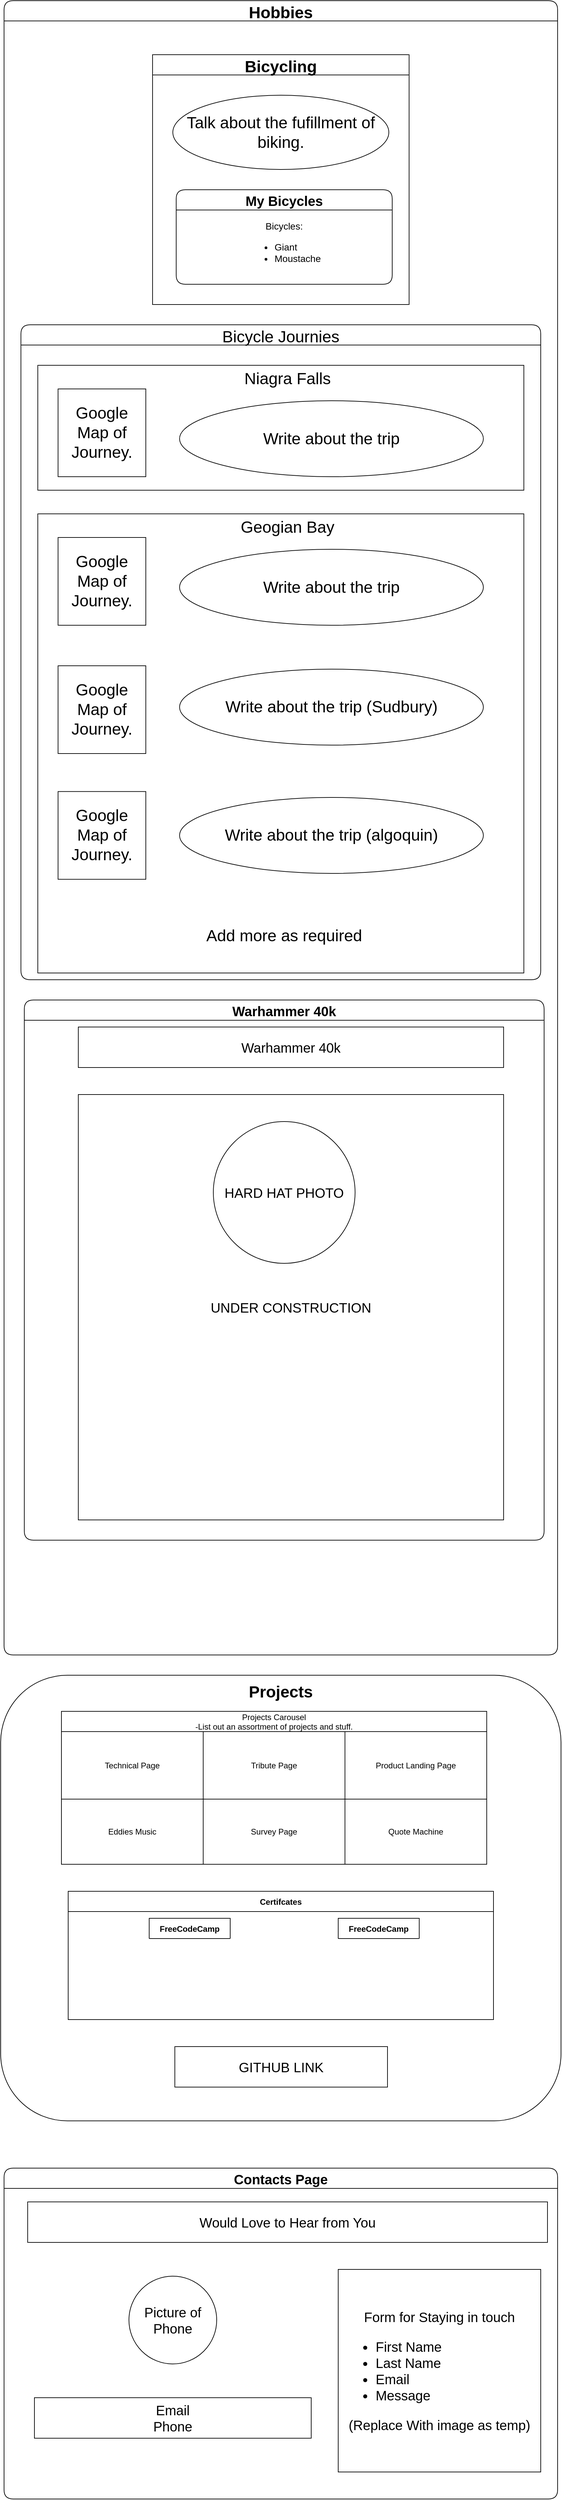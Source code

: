 <mxfile version="16.5.1" type="device"><diagram id="LPRrVATUWI5XXBydHyqQ" name="Page-1"><mxGraphModel dx="1102" dy="4165" grid="1" gridSize="10" guides="1" tooltips="1" connect="1" arrows="1" fold="1" page="1" pageScale="1" pageWidth="850" pageHeight="1100" math="0" shadow="0"><root><mxCell id="0"/><mxCell id="1" parent="0"/><mxCell id="mSmsu22gDlDDkb20kIH2-54" value="" style="group" vertex="1" connectable="0" parent="1"><mxGeometry x="10" y="10" width="830" height="660" as="geometry"/></mxCell><mxCell id="mSmsu22gDlDDkb20kIH2-1" value="" style="rounded=1;whiteSpace=wrap;html=1;" vertex="1" parent="mSmsu22gDlDDkb20kIH2-54"><mxGeometry width="830" height="660.0" as="geometry"/></mxCell><mxCell id="mSmsu22gDlDDkb20kIH2-18" value="Projects Carousel&#10;-List out an assortment of projects and stuff." style="shape=table;startSize=30;container=1;collapsible=0;childLayout=tableLayout;" vertex="1" parent="mSmsu22gDlDDkb20kIH2-54"><mxGeometry x="90" y="53.5" width="630" height="226.5" as="geometry"/></mxCell><mxCell id="mSmsu22gDlDDkb20kIH2-19" value="" style="shape=tableRow;horizontal=0;startSize=0;swimlaneHead=0;swimlaneBody=0;top=0;left=0;bottom=0;right=0;collapsible=0;dropTarget=0;fillColor=none;points=[[0,0.5],[1,0.5]];portConstraint=eastwest;" vertex="1" parent="mSmsu22gDlDDkb20kIH2-18"><mxGeometry y="30" width="630" height="100" as="geometry"/></mxCell><mxCell id="mSmsu22gDlDDkb20kIH2-20" value="Technical Page" style="shape=partialRectangle;html=1;whiteSpace=wrap;connectable=0;overflow=hidden;fillColor=none;top=0;left=0;bottom=0;right=0;pointerEvents=1;" vertex="1" parent="mSmsu22gDlDDkb20kIH2-19"><mxGeometry width="210" height="100" as="geometry"><mxRectangle width="210" height="100" as="alternateBounds"/></mxGeometry></mxCell><mxCell id="mSmsu22gDlDDkb20kIH2-21" value="Tribute Page" style="shape=partialRectangle;html=1;whiteSpace=wrap;connectable=0;overflow=hidden;fillColor=none;top=0;left=0;bottom=0;right=0;pointerEvents=1;" vertex="1" parent="mSmsu22gDlDDkb20kIH2-19"><mxGeometry x="210" width="210" height="100" as="geometry"><mxRectangle width="210" height="100" as="alternateBounds"/></mxGeometry></mxCell><mxCell id="mSmsu22gDlDDkb20kIH2-22" value="Product Landing Page" style="shape=partialRectangle;html=1;whiteSpace=wrap;connectable=0;overflow=hidden;fillColor=none;top=0;left=0;bottom=0;right=0;pointerEvents=1;" vertex="1" parent="mSmsu22gDlDDkb20kIH2-19"><mxGeometry x="420" width="210" height="100" as="geometry"><mxRectangle width="210" height="100" as="alternateBounds"/></mxGeometry></mxCell><mxCell id="mSmsu22gDlDDkb20kIH2-23" value="" style="shape=tableRow;horizontal=0;startSize=0;swimlaneHead=0;swimlaneBody=0;top=0;left=0;bottom=0;right=0;collapsible=0;dropTarget=0;fillColor=none;points=[[0,0.5],[1,0.5]];portConstraint=eastwest;" vertex="1" parent="mSmsu22gDlDDkb20kIH2-18"><mxGeometry y="130" width="630" height="97" as="geometry"/></mxCell><mxCell id="mSmsu22gDlDDkb20kIH2-24" value="Eddies Music" style="shape=partialRectangle;html=1;whiteSpace=wrap;connectable=0;overflow=hidden;fillColor=none;top=0;left=0;bottom=0;right=0;pointerEvents=1;" vertex="1" parent="mSmsu22gDlDDkb20kIH2-23"><mxGeometry width="210" height="97" as="geometry"><mxRectangle width="210" height="97" as="alternateBounds"/></mxGeometry></mxCell><mxCell id="mSmsu22gDlDDkb20kIH2-25" value="Survey Page" style="shape=partialRectangle;html=1;whiteSpace=wrap;connectable=0;overflow=hidden;fillColor=none;top=0;left=0;bottom=0;right=0;pointerEvents=1;" vertex="1" parent="mSmsu22gDlDDkb20kIH2-23"><mxGeometry x="210" width="210" height="97" as="geometry"><mxRectangle width="210" height="97" as="alternateBounds"/></mxGeometry></mxCell><mxCell id="mSmsu22gDlDDkb20kIH2-26" value="Quote Machine" style="shape=partialRectangle;html=1;whiteSpace=wrap;connectable=0;overflow=hidden;fillColor=none;top=0;left=0;bottom=0;right=0;pointerEvents=1;" vertex="1" parent="mSmsu22gDlDDkb20kIH2-23"><mxGeometry x="420" width="210" height="97" as="geometry"><mxRectangle width="210" height="97" as="alternateBounds"/></mxGeometry></mxCell><mxCell id="mSmsu22gDlDDkb20kIH2-64" value="FreeCodeCamp" style="swimlane;fontFamily=Helvetica;fontSize=12;fontColor=default;startSize=30;strokeColor=default;strokeWidth=1;fillColor=default;" vertex="1" collapsed="1" parent="mSmsu22gDlDDkb20kIH2-54"><mxGeometry x="220" y="360" width="120" height="30" as="geometry"><mxRectangle x="220" y="360" width="120" height="140" as="alternateBounds"/></mxGeometry></mxCell><mxCell id="mSmsu22gDlDDkb20kIH2-88" value="Responsive Web Design Certifcate" style="text;html=1;strokeColor=none;fillColor=none;align=center;verticalAlign=middle;whiteSpace=wrap;rounded=0;fontFamily=Helvetica;fontSize=12;fontColor=default;startSize=30;" vertex="1" parent="mSmsu22gDlDDkb20kIH2-64"><mxGeometry x="30" y="60" width="60" height="30" as="geometry"/></mxCell><mxCell id="mSmsu22gDlDDkb20kIH2-90" value="" style="group" vertex="1" connectable="0" parent="mSmsu22gDlDDkb20kIH2-54"><mxGeometry x="500" y="360" width="120" height="140" as="geometry"/></mxCell><mxCell id="mSmsu22gDlDDkb20kIH2-85" value="FreeCodeCamp" style="swimlane;fontFamily=Helvetica;fontSize=12;fontColor=default;startSize=30;strokeColor=default;strokeWidth=1;fillColor=default;" vertex="1" collapsed="1" parent="mSmsu22gDlDDkb20kIH2-90"><mxGeometry width="120" height="30" as="geometry"><mxRectangle width="120" height="140" as="alternateBounds"/></mxGeometry></mxCell><mxCell id="mSmsu22gDlDDkb20kIH2-87" value="JS Algorithms and Data Structures Certification" style="text;html=1;strokeColor=none;fillColor=none;align=center;verticalAlign=middle;whiteSpace=wrap;rounded=0;fontFamily=Helvetica;fontSize=12;fontColor=default;startSize=30;" vertex="1" parent="mSmsu22gDlDDkb20kIH2-85"><mxGeometry x="30" y="60" width="60" height="30" as="geometry"/></mxCell><mxCell id="mSmsu22gDlDDkb20kIH2-59" value="Certifcates" style="swimlane;fontFamily=Helvetica;fontSize=12;fontColor=default;startSize=30;strokeColor=default;fillColor=default;" vertex="1" parent="mSmsu22gDlDDkb20kIH2-54"><mxGeometry x="100" y="320" width="630" height="190" as="geometry"/></mxCell><mxCell id="mSmsu22gDlDDkb20kIH2-93" value="&lt;b&gt;&lt;font style=&quot;font-size: 24px&quot;&gt;Projects&lt;/font&gt;&lt;/b&gt;" style="text;html=1;strokeColor=none;fillColor=none;align=center;verticalAlign=middle;whiteSpace=wrap;rounded=0;fontFamily=Helvetica;fontSize=12;fontColor=default;startSize=30;" vertex="1" parent="mSmsu22gDlDDkb20kIH2-54"><mxGeometry x="385" y="10" width="60" height="30" as="geometry"/></mxCell><mxCell id="mSmsu22gDlDDkb20kIH2-142" value="GITHUB LINK" style="rounded=0;whiteSpace=wrap;html=1;fontFamily=Helvetica;fontSize=20;fontColor=default;startSize=30;strokeColor=default;strokeWidth=1;fillColor=default;" vertex="1" parent="mSmsu22gDlDDkb20kIH2-54"><mxGeometry x="258" y="550" width="315" height="60" as="geometry"/></mxCell><mxCell id="mSmsu22gDlDDkb20kIH2-95" value="Hobbies" style="swimlane;fontFamily=Helvetica;fontSize=24;fontColor=default;startSize=30;strokeColor=default;strokeWidth=1;fillColor=default;rounded=1;" vertex="1" parent="1"><mxGeometry x="15" y="-2470" width="820" height="2450" as="geometry"><mxRectangle x="10" y="-1900" width="110" height="30" as="alternateBounds"/></mxGeometry></mxCell><mxCell id="mSmsu22gDlDDkb20kIH2-102" value="My Bicycles" style="shape=table;startSize=30;container=1;collapsible=0;childLayout=tableLayout;rounded=1;fontFamily=Helvetica;fontSize=20;fontColor=default;strokeColor=default;strokeWidth=1;fillColor=default;fontStyle=1" vertex="1" parent="mSmsu22gDlDDkb20kIH2-95"><mxGeometry x="255" y="280" width="320" height="140" as="geometry"/></mxCell><mxCell id="mSmsu22gDlDDkb20kIH2-103" value="" style="shape=tableRow;horizontal=0;startSize=0;swimlaneHead=0;swimlaneBody=0;top=0;left=0;bottom=0;right=0;collapsible=0;dropTarget=0;fillColor=none;points=[[0,0.5],[1,0.5]];portConstraint=eastwest;rounded=1;fontFamily=Helvetica;fontSize=14;fontColor=default;strokeColor=default;strokeWidth=1;" vertex="1" parent="mSmsu22gDlDDkb20kIH2-102"><mxGeometry y="30" width="320" height="110" as="geometry"/></mxCell><mxCell id="mSmsu22gDlDDkb20kIH2-104" value="Bicycles:&lt;br&gt;&lt;ul&gt;&lt;li style=&quot;text-align: left&quot;&gt;Giant&lt;/li&gt;&lt;li&gt;Moustache&lt;/li&gt;&lt;/ul&gt;" style="shape=partialRectangle;html=1;whiteSpace=wrap;connectable=0;overflow=hidden;fillColor=none;top=0;left=0;bottom=0;right=0;pointerEvents=1;rounded=1;fontFamily=Helvetica;fontSize=14;fontColor=default;startSize=30;strokeColor=default;strokeWidth=1;" vertex="1" parent="mSmsu22gDlDDkb20kIH2-103"><mxGeometry width="320" height="110" as="geometry"><mxRectangle width="320" height="110" as="alternateBounds"/></mxGeometry></mxCell><mxCell id="mSmsu22gDlDDkb20kIH2-105" value="Bicycle Journies" style="shape=table;startSize=30;container=1;collapsible=0;childLayout=tableLayout;rounded=1;fontFamily=Helvetica;fontSize=24;fontColor=default;strokeColor=default;strokeWidth=1;fillColor=default;" vertex="1" parent="mSmsu22gDlDDkb20kIH2-95"><mxGeometry x="25" y="480" width="770" height="970" as="geometry"/></mxCell><mxCell id="mSmsu22gDlDDkb20kIH2-106" value="" style="shape=tableRow;horizontal=0;startSize=0;swimlaneHead=0;swimlaneBody=0;top=0;left=0;bottom=0;right=0;collapsible=0;dropTarget=0;fillColor=none;points=[[0,0.5],[1,0.5]];portConstraint=eastwest;rounded=1;fontFamily=Helvetica;fontSize=24;fontColor=default;strokeColor=default;strokeWidth=1;" vertex="1" parent="mSmsu22gDlDDkb20kIH2-105"><mxGeometry y="30" width="770" height="940" as="geometry"/></mxCell><mxCell id="mSmsu22gDlDDkb20kIH2-107" value="" style="shape=partialRectangle;html=1;whiteSpace=wrap;connectable=0;overflow=hidden;fillColor=none;top=0;left=0;bottom=0;right=0;pointerEvents=1;rounded=1;fontFamily=Helvetica;fontSize=24;fontColor=default;startSize=30;strokeColor=default;strokeWidth=1;" vertex="1" parent="mSmsu22gDlDDkb20kIH2-106"><mxGeometry width="770" height="940" as="geometry"><mxRectangle width="770" height="940" as="alternateBounds"/></mxGeometry></mxCell><mxCell id="mSmsu22gDlDDkb20kIH2-117" value="" style="group" vertex="1" connectable="0" parent="mSmsu22gDlDDkb20kIH2-95"><mxGeometry x="50" y="540" width="720" height="185" as="geometry"/></mxCell><mxCell id="mSmsu22gDlDDkb20kIH2-119" value="" style="group" vertex="1" connectable="0" parent="mSmsu22gDlDDkb20kIH2-117"><mxGeometry width="720" height="185" as="geometry"/></mxCell><mxCell id="mSmsu22gDlDDkb20kIH2-111" value="" style="rounded=0;whiteSpace=wrap;html=1;fontFamily=Helvetica;fontSize=24;fontColor=default;startSize=30;strokeColor=default;strokeWidth=1;fillColor=default;" vertex="1" parent="mSmsu22gDlDDkb20kIH2-119"><mxGeometry width="720" height="185" as="geometry"/></mxCell><mxCell id="mSmsu22gDlDDkb20kIH2-113" value="Niagra Falls" style="text;html=1;strokeColor=none;fillColor=none;align=center;verticalAlign=middle;whiteSpace=wrap;rounded=0;fontFamily=Helvetica;fontSize=24;fontColor=default;startSize=30;" vertex="1" parent="mSmsu22gDlDDkb20kIH2-119"><mxGeometry x="280" y="5" width="180" height="30" as="geometry"/></mxCell><mxCell id="mSmsu22gDlDDkb20kIH2-114" value="Google Map of Journey." style="whiteSpace=wrap;html=1;aspect=fixed;rounded=0;fontFamily=Helvetica;fontSize=24;fontColor=default;startSize=30;strokeColor=default;strokeWidth=1;fillColor=default;" vertex="1" parent="mSmsu22gDlDDkb20kIH2-119"><mxGeometry x="30" y="35" width="130" height="130" as="geometry"/></mxCell><mxCell id="mSmsu22gDlDDkb20kIH2-115" value="Write about the trip" style="ellipse;whiteSpace=wrap;html=1;rounded=0;fontFamily=Helvetica;fontSize=24;fontColor=default;startSize=30;strokeColor=default;strokeWidth=1;fillColor=default;" vertex="1" parent="mSmsu22gDlDDkb20kIH2-119"><mxGeometry x="210" y="52.5" width="450" height="112.5" as="geometry"/></mxCell><mxCell id="mSmsu22gDlDDkb20kIH2-137" value="" style="group" vertex="1" connectable="0" parent="mSmsu22gDlDDkb20kIH2-95"><mxGeometry x="50" y="760" width="720" height="680" as="geometry"/></mxCell><mxCell id="mSmsu22gDlDDkb20kIH2-125" value="" style="rounded=0;whiteSpace=wrap;html=1;fontFamily=Helvetica;fontSize=24;fontColor=default;startSize=30;strokeColor=default;strokeWidth=1;fillColor=default;" vertex="1" parent="mSmsu22gDlDDkb20kIH2-137"><mxGeometry width="720" height="680" as="geometry"/></mxCell><mxCell id="mSmsu22gDlDDkb20kIH2-126" value="Geogian Bay" style="text;html=1;strokeColor=none;fillColor=none;align=center;verticalAlign=middle;whiteSpace=wrap;rounded=0;fontFamily=Helvetica;fontSize=24;fontColor=default;startSize=30;" vertex="1" parent="mSmsu22gDlDDkb20kIH2-137"><mxGeometry x="280" y="5" width="180" height="30" as="geometry"/></mxCell><mxCell id="mSmsu22gDlDDkb20kIH2-127" value="Google Map of Journey." style="whiteSpace=wrap;html=1;aspect=fixed;rounded=0;fontFamily=Helvetica;fontSize=24;fontColor=default;startSize=30;strokeColor=default;strokeWidth=1;fillColor=default;" vertex="1" parent="mSmsu22gDlDDkb20kIH2-137"><mxGeometry x="30" y="35" width="130" height="130" as="geometry"/></mxCell><mxCell id="mSmsu22gDlDDkb20kIH2-128" value="Write about the trip" style="ellipse;whiteSpace=wrap;html=1;rounded=0;fontFamily=Helvetica;fontSize=24;fontColor=default;startSize=30;strokeColor=default;strokeWidth=1;fillColor=default;" vertex="1" parent="mSmsu22gDlDDkb20kIH2-137"><mxGeometry x="210" y="52.5" width="450" height="112.5" as="geometry"/></mxCell><mxCell id="mSmsu22gDlDDkb20kIH2-132" value="Write about the trip (Sudbury)" style="ellipse;whiteSpace=wrap;html=1;rounded=0;fontFamily=Helvetica;fontSize=24;fontColor=default;startSize=30;strokeColor=default;strokeWidth=1;fillColor=default;" vertex="1" parent="mSmsu22gDlDDkb20kIH2-137"><mxGeometry x="210" y="230" width="450" height="112.5" as="geometry"/></mxCell><mxCell id="mSmsu22gDlDDkb20kIH2-133" value="Google Map of Journey." style="whiteSpace=wrap;html=1;aspect=fixed;rounded=0;fontFamily=Helvetica;fontSize=24;fontColor=default;startSize=30;strokeColor=default;strokeWidth=1;fillColor=default;" vertex="1" parent="mSmsu22gDlDDkb20kIH2-137"><mxGeometry x="30" y="225" width="130" height="130" as="geometry"/></mxCell><mxCell id="mSmsu22gDlDDkb20kIH2-134" value="Write about the trip (algoquin)" style="ellipse;whiteSpace=wrap;html=1;rounded=0;fontFamily=Helvetica;fontSize=24;fontColor=default;startSize=30;strokeColor=default;strokeWidth=1;fillColor=default;" vertex="1" parent="mSmsu22gDlDDkb20kIH2-137"><mxGeometry x="210" y="420" width="450" height="112.5" as="geometry"/></mxCell><mxCell id="mSmsu22gDlDDkb20kIH2-135" value="Google Map of Journey." style="whiteSpace=wrap;html=1;aspect=fixed;rounded=0;fontFamily=Helvetica;fontSize=24;fontColor=default;startSize=30;strokeColor=default;strokeWidth=1;fillColor=default;" vertex="1" parent="mSmsu22gDlDDkb20kIH2-137"><mxGeometry x="30" y="411.25" width="130" height="130" as="geometry"/></mxCell><mxCell id="mSmsu22gDlDDkb20kIH2-136" value="Add more as required&lt;br&gt;" style="text;html=1;strokeColor=none;fillColor=none;align=center;verticalAlign=middle;whiteSpace=wrap;rounded=0;fontFamily=Helvetica;fontSize=24;fontColor=default;startSize=30;" vertex="1" parent="mSmsu22gDlDDkb20kIH2-137"><mxGeometry x="240" y="610" width="250" height="30" as="geometry"/></mxCell><mxCell id="mSmsu22gDlDDkb20kIH2-139" value="Talk about the fufillment of biking." style="ellipse;whiteSpace=wrap;html=1;rounded=0;fontFamily=Helvetica;fontSize=24;fontColor=default;startSize=30;strokeColor=default;strokeWidth=1;fillColor=default;" vertex="1" parent="mSmsu22gDlDDkb20kIH2-95"><mxGeometry x="250" y="140" width="320" height="110" as="geometry"/></mxCell><mxCell id="mSmsu22gDlDDkb20kIH2-140" value="Bicycling" style="swimlane;rounded=0;fontFamily=Helvetica;fontSize=24;fontColor=default;startSize=30;strokeColor=default;strokeWidth=1;fillColor=default;" vertex="1" parent="mSmsu22gDlDDkb20kIH2-95"><mxGeometry x="220" y="80" width="380" height="370" as="geometry"/></mxCell><mxCell id="mSmsu22gDlDDkb20kIH2-156" value="" style="group" vertex="1" connectable="0" parent="mSmsu22gDlDDkb20kIH2-95"><mxGeometry x="30" y="1480" width="770" height="800" as="geometry"/></mxCell><mxCell id="mSmsu22gDlDDkb20kIH2-151" value="Warhammer 40k" style="rounded=0;whiteSpace=wrap;html=1;fontFamily=Helvetica;fontSize=20;fontColor=default;startSize=30;strokeColor=default;strokeWidth=1;fillColor=default;" vertex="1" parent="mSmsu22gDlDDkb20kIH2-156"><mxGeometry x="80" y="40" width="630" height="60" as="geometry"/></mxCell><mxCell id="mSmsu22gDlDDkb20kIH2-153" value="UNDER CONSTRUCTION" style="whiteSpace=wrap;html=1;aspect=fixed;rounded=0;fontFamily=Helvetica;fontSize=20;fontColor=default;startSize=30;strokeColor=default;strokeWidth=1;fillColor=default;" vertex="1" parent="mSmsu22gDlDDkb20kIH2-156"><mxGeometry x="80" y="140" width="630" height="630" as="geometry"/></mxCell><mxCell id="mSmsu22gDlDDkb20kIH2-154" value="HARD HAT PHOTO" style="ellipse;whiteSpace=wrap;html=1;aspect=fixed;rounded=0;fontFamily=Helvetica;fontSize=20;fontColor=default;startSize=30;strokeColor=default;strokeWidth=1;fillColor=default;" vertex="1" parent="mSmsu22gDlDDkb20kIH2-156"><mxGeometry x="280" y="180" width="210" height="210" as="geometry"/></mxCell><mxCell id="mSmsu22gDlDDkb20kIH2-155" value="Warhammer 40k" style="swimlane;rounded=1;fontFamily=Helvetica;fontSize=20;fontColor=default;startSize=30;strokeColor=default;strokeWidth=1;fillColor=default;" vertex="1" parent="mSmsu22gDlDDkb20kIH2-156"><mxGeometry width="770" height="800" as="geometry"/></mxCell><mxCell id="mSmsu22gDlDDkb20kIH2-150" value="" style="group" vertex="1" connectable="0" parent="1"><mxGeometry x="15" y="740" width="820" height="490" as="geometry"/></mxCell><mxCell id="mSmsu22gDlDDkb20kIH2-144" value="Would Love to Hear from You" style="rounded=0;whiteSpace=wrap;html=1;fontFamily=Helvetica;fontSize=20;fontColor=default;startSize=30;strokeColor=default;strokeWidth=1;fillColor=default;" vertex="1" parent="mSmsu22gDlDDkb20kIH2-150"><mxGeometry x="35" y="50" width="770" height="60" as="geometry"/></mxCell><mxCell id="mSmsu22gDlDDkb20kIH2-145" value="Form for Staying in touch&lt;br&gt;&lt;ul&gt;&lt;li style=&quot;text-align: left&quot;&gt;First Name&lt;/li&gt;&lt;li style=&quot;text-align: left&quot;&gt;Last Name&lt;/li&gt;&lt;li style=&quot;text-align: left&quot;&gt;Email&amp;nbsp;&lt;/li&gt;&lt;li style=&quot;text-align: left&quot;&gt;Message&lt;/li&gt;&lt;/ul&gt;(Replace With image as temp)" style="whiteSpace=wrap;html=1;aspect=fixed;rounded=0;fontFamily=Helvetica;fontSize=20;fontColor=default;startSize=30;strokeColor=default;strokeWidth=1;fillColor=default;" vertex="1" parent="mSmsu22gDlDDkb20kIH2-150"><mxGeometry x="495" y="150" width="300" height="300" as="geometry"/></mxCell><mxCell id="mSmsu22gDlDDkb20kIH2-146" value="Email&lt;br&gt;Phone" style="rounded=0;whiteSpace=wrap;html=1;fontFamily=Helvetica;fontSize=20;fontColor=default;startSize=30;strokeColor=default;strokeWidth=1;fillColor=default;" vertex="1" parent="mSmsu22gDlDDkb20kIH2-150"><mxGeometry x="45" y="340" width="410" height="60" as="geometry"/></mxCell><mxCell id="mSmsu22gDlDDkb20kIH2-147" value="Picture of Phone" style="ellipse;whiteSpace=wrap;html=1;aspect=fixed;rounded=0;fontFamily=Helvetica;fontSize=20;fontColor=default;startSize=30;strokeColor=default;strokeWidth=1;fillColor=default;" vertex="1" parent="mSmsu22gDlDDkb20kIH2-150"><mxGeometry x="185" y="160" width="130" height="130" as="geometry"/></mxCell><mxCell id="mSmsu22gDlDDkb20kIH2-149" value="Contacts Page" style="swimlane;rounded=1;fontFamily=Helvetica;fontSize=20;fontColor=default;startSize=30;strokeColor=default;strokeWidth=1;fillColor=default;" vertex="1" parent="mSmsu22gDlDDkb20kIH2-150"><mxGeometry width="820" height="490" as="geometry"><mxRectangle x="15" y="690" width="170" height="30" as="alternateBounds"/></mxGeometry></mxCell></root></mxGraphModel></diagram></mxfile>
